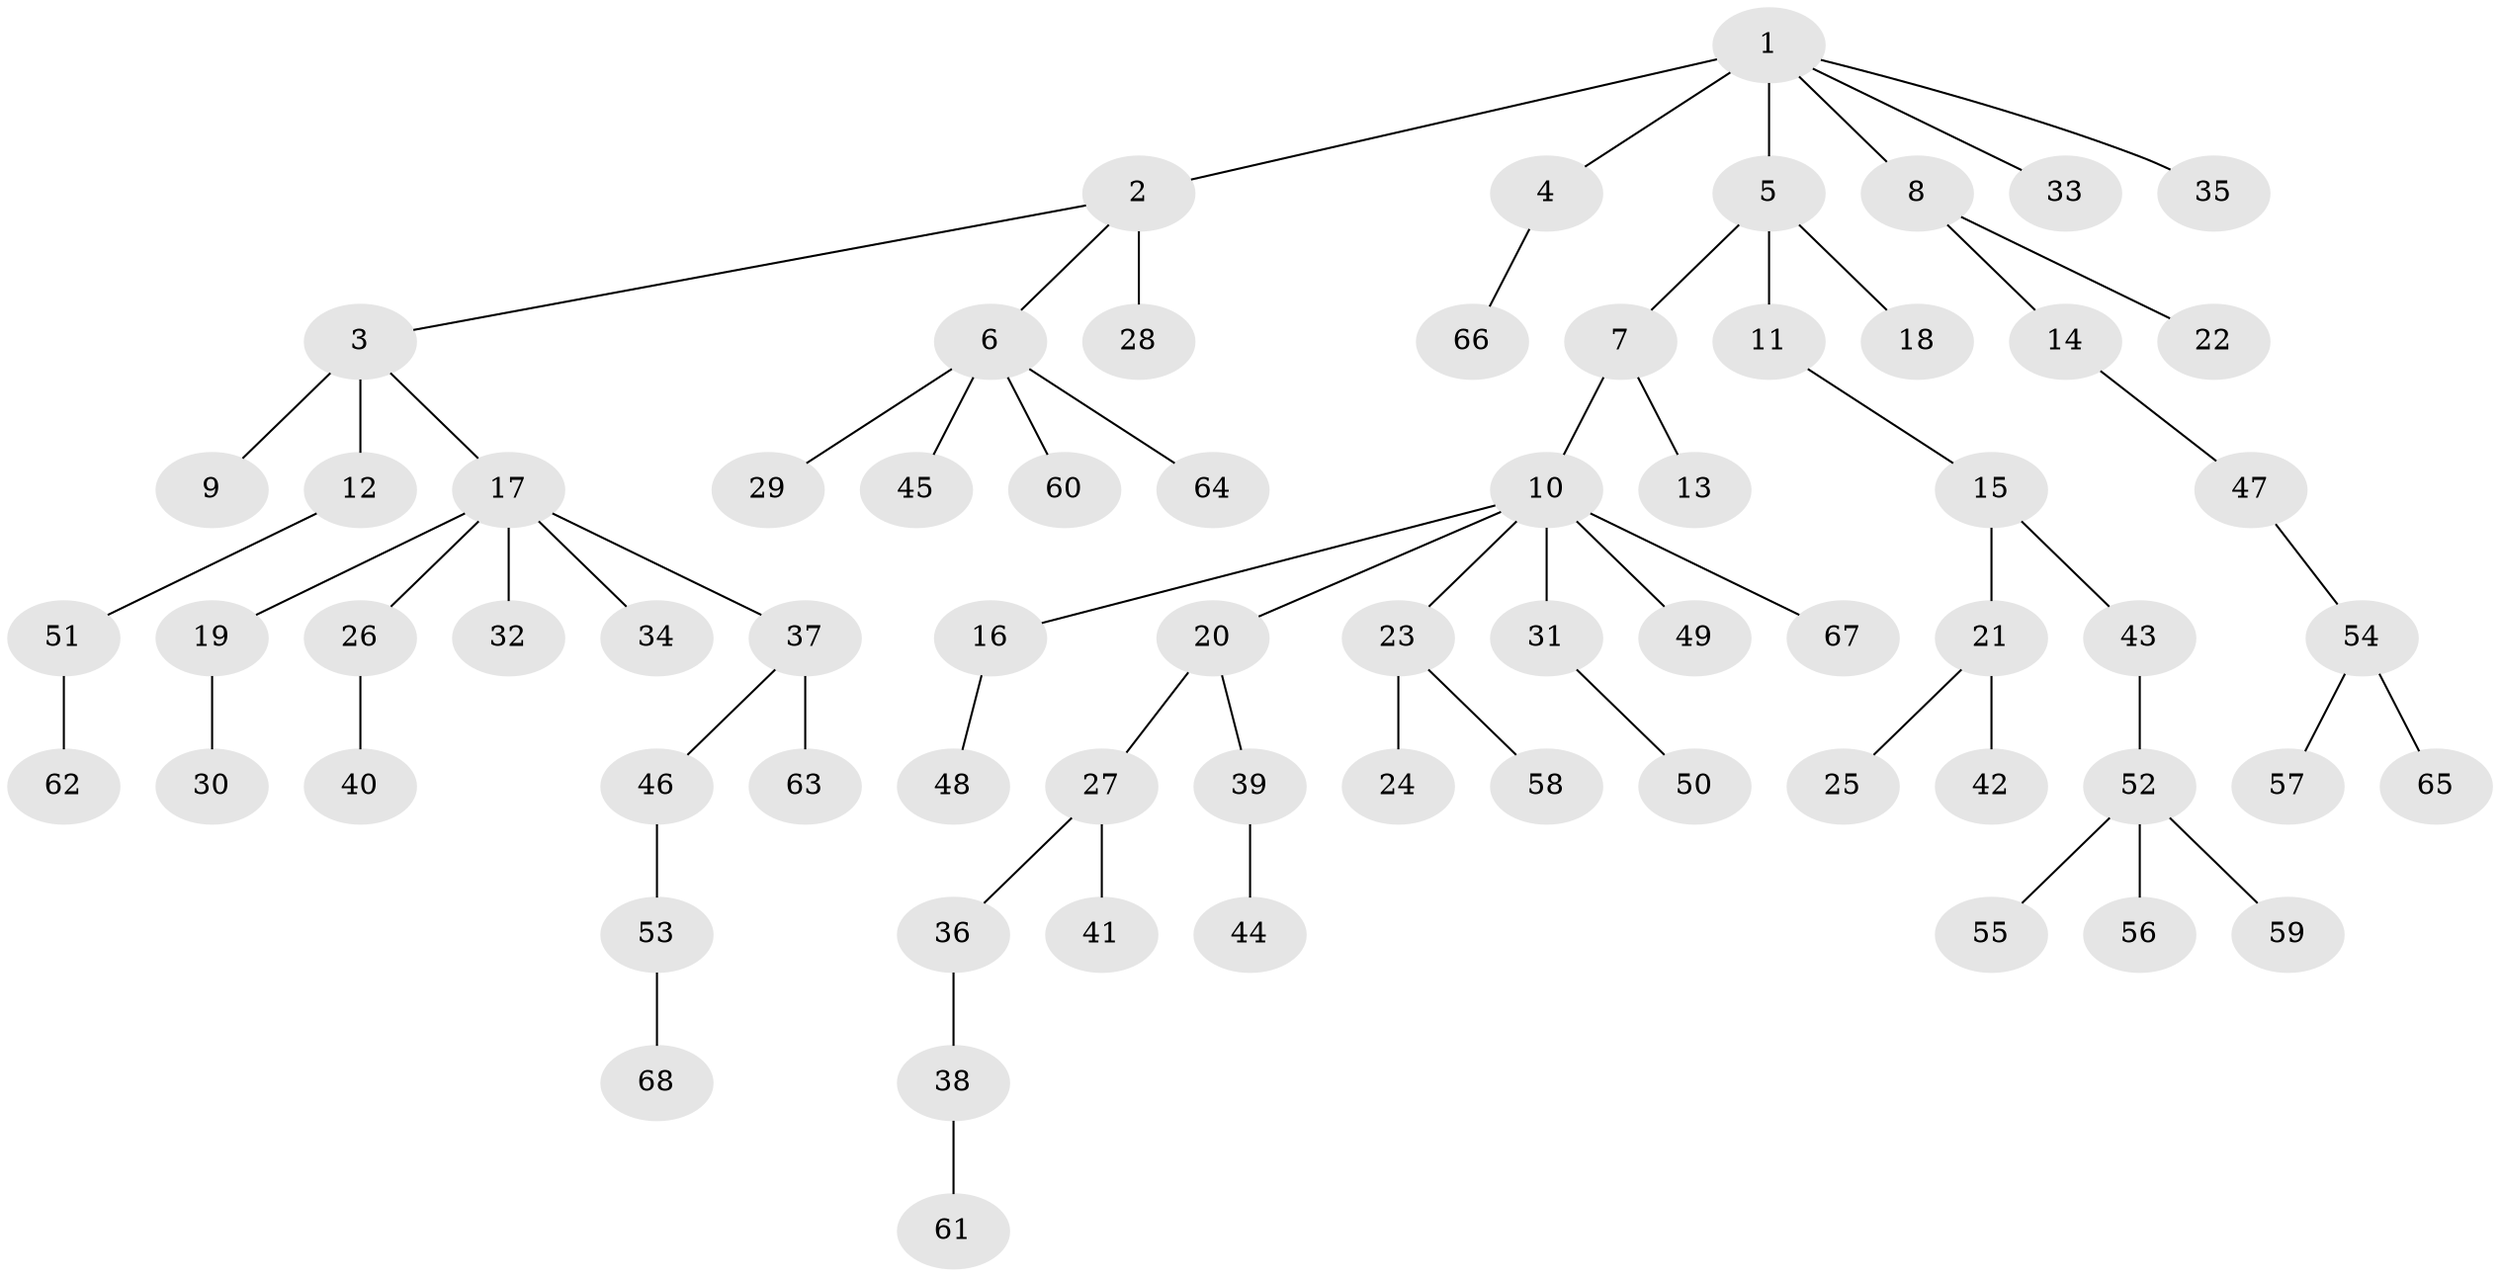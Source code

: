 // original degree distribution, {5: 0.029411764705882353, 6: 0.029411764705882353, 3: 0.15441176470588236, 9: 0.007352941176470588, 4: 0.029411764705882353, 1: 0.4852941176470588, 2: 0.2647058823529412}
// Generated by graph-tools (version 1.1) at 2025/36/03/09/25 02:36:35]
// undirected, 68 vertices, 67 edges
graph export_dot {
graph [start="1"]
  node [color=gray90,style=filled];
  1;
  2;
  3;
  4;
  5;
  6;
  7;
  8;
  9;
  10;
  11;
  12;
  13;
  14;
  15;
  16;
  17;
  18;
  19;
  20;
  21;
  22;
  23;
  24;
  25;
  26;
  27;
  28;
  29;
  30;
  31;
  32;
  33;
  34;
  35;
  36;
  37;
  38;
  39;
  40;
  41;
  42;
  43;
  44;
  45;
  46;
  47;
  48;
  49;
  50;
  51;
  52;
  53;
  54;
  55;
  56;
  57;
  58;
  59;
  60;
  61;
  62;
  63;
  64;
  65;
  66;
  67;
  68;
  1 -- 2 [weight=1.0];
  1 -- 4 [weight=1.0];
  1 -- 5 [weight=5.0];
  1 -- 8 [weight=1.0];
  1 -- 33 [weight=1.0];
  1 -- 35 [weight=1.0];
  2 -- 3 [weight=1.0];
  2 -- 6 [weight=1.0];
  2 -- 28 [weight=2.0];
  3 -- 9 [weight=2.0];
  3 -- 12 [weight=1.0];
  3 -- 17 [weight=1.0];
  4 -- 66 [weight=1.0];
  5 -- 7 [weight=1.0];
  5 -- 11 [weight=1.0];
  5 -- 18 [weight=1.0];
  6 -- 29 [weight=1.0];
  6 -- 45 [weight=1.0];
  6 -- 60 [weight=1.0];
  6 -- 64 [weight=1.0];
  7 -- 10 [weight=2.0];
  7 -- 13 [weight=1.0];
  8 -- 14 [weight=1.0];
  8 -- 22 [weight=1.0];
  10 -- 16 [weight=1.0];
  10 -- 20 [weight=1.0];
  10 -- 23 [weight=1.0];
  10 -- 31 [weight=1.0];
  10 -- 49 [weight=1.0];
  10 -- 67 [weight=1.0];
  11 -- 15 [weight=1.0];
  12 -- 51 [weight=1.0];
  14 -- 47 [weight=1.0];
  15 -- 21 [weight=1.0];
  15 -- 43 [weight=1.0];
  16 -- 48 [weight=1.0];
  17 -- 19 [weight=1.0];
  17 -- 26 [weight=1.0];
  17 -- 32 [weight=2.0];
  17 -- 34 [weight=1.0];
  17 -- 37 [weight=1.0];
  19 -- 30 [weight=1.0];
  20 -- 27 [weight=2.0];
  20 -- 39 [weight=1.0];
  21 -- 25 [weight=1.0];
  21 -- 42 [weight=1.0];
  23 -- 24 [weight=2.0];
  23 -- 58 [weight=1.0];
  26 -- 40 [weight=1.0];
  27 -- 36 [weight=1.0];
  27 -- 41 [weight=1.0];
  31 -- 50 [weight=1.0];
  36 -- 38 [weight=1.0];
  37 -- 46 [weight=1.0];
  37 -- 63 [weight=2.0];
  38 -- 61 [weight=1.0];
  39 -- 44 [weight=1.0];
  43 -- 52 [weight=1.0];
  46 -- 53 [weight=1.0];
  47 -- 54 [weight=1.0];
  51 -- 62 [weight=1.0];
  52 -- 55 [weight=1.0];
  52 -- 56 [weight=1.0];
  52 -- 59 [weight=1.0];
  53 -- 68 [weight=1.0];
  54 -- 57 [weight=1.0];
  54 -- 65 [weight=2.0];
}
